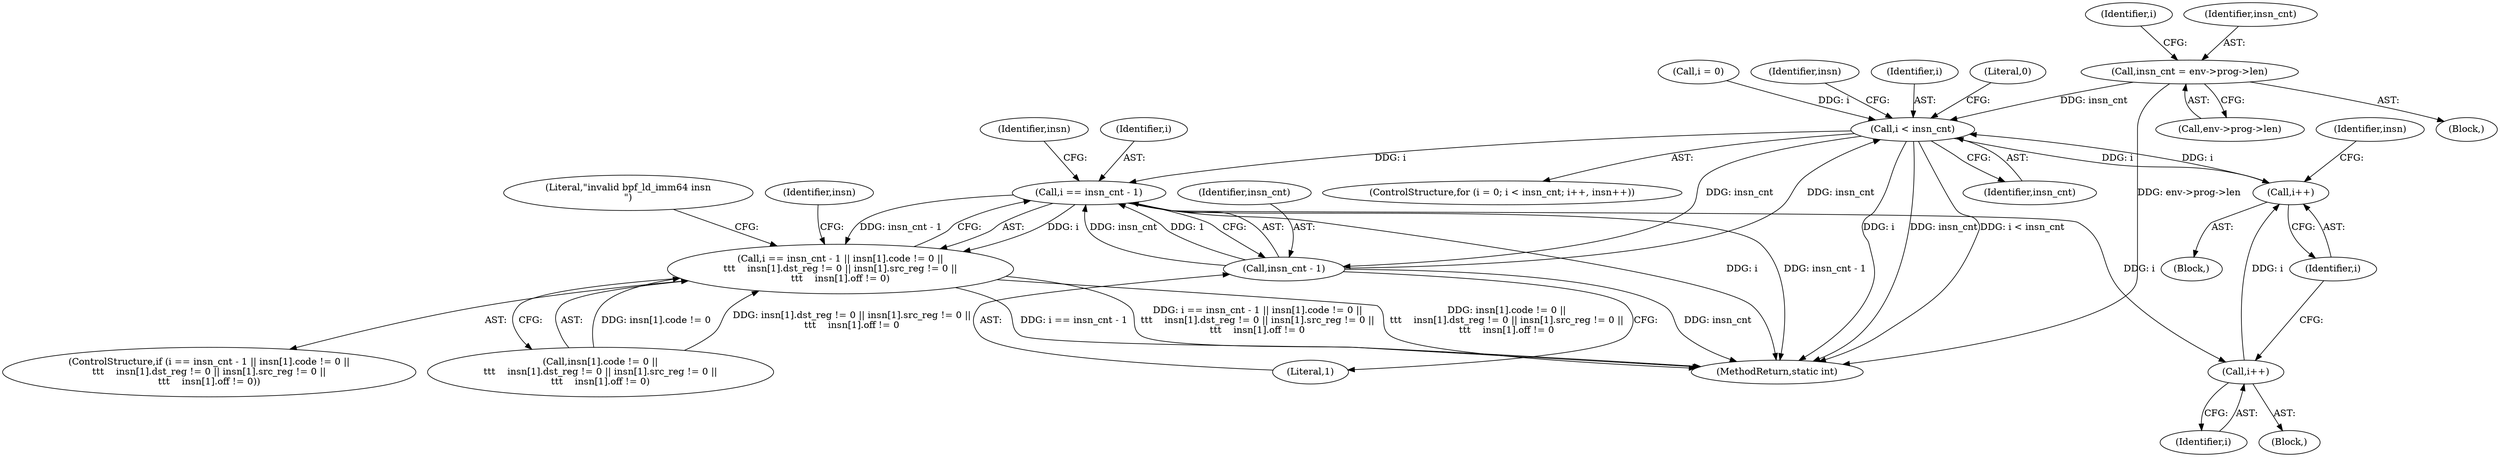 digraph "0_linux_92117d8443bc5afacc8d5ba82e541946310f106e_4@pointer" {
"1000118" [label="(Call,insn_cnt = env->prog->len)"];
"1000131" [label="(Call,i < insn_cnt)"];
"1000135" [label="(Call,i++)"];
"1000216" [label="(Call,i == insn_cnt - 1)"];
"1000215" [label="(Call,i == insn_cnt - 1 || insn[1].code != 0 ||\n\t\t\t    insn[1].dst_reg != 0 || insn[1].src_reg != 0 ||\n\t\t\t    insn[1].off != 0)"];
"1000376" [label="(Call,i++)"];
"1000218" [label="(Call,insn_cnt - 1)"];
"1000133" [label="(Identifier,insn_cnt)"];
"1000218" [label="(Call,insn_cnt - 1)"];
"1000129" [label="(Identifier,i)"];
"1000128" [label="(Call,i = 0)"];
"1000136" [label="(Identifier,i)"];
"1000216" [label="(Call,i == insn_cnt - 1)"];
"1000138" [label="(Identifier,insn)"];
"1000145" [label="(Identifier,insn)"];
"1000215" [label="(Call,i == insn_cnt - 1 || insn[1].code != 0 ||\n\t\t\t    insn[1].dst_reg != 0 || insn[1].src_reg != 0 ||\n\t\t\t    insn[1].off != 0)"];
"1000127" [label="(ControlStructure,for (i = 0; i < insn_cnt; i++, insn++))"];
"1000119" [label="(Identifier,insn_cnt)"];
"1000217" [label="(Identifier,i)"];
"1000376" [label="(Call,i++)"];
"1000220" [label="(Literal,1)"];
"1000135" [label="(Call,i++)"];
"1000132" [label="(Identifier,i)"];
"1000118" [label="(Call,insn_cnt = env->prog->len)"];
"1000380" [label="(MethodReturn,static int)"];
"1000254" [label="(Literal,\"invalid bpf_ld_imm64 insn\n\")"];
"1000225" [label="(Identifier,insn)"];
"1000131" [label="(Call,i < insn_cnt)"];
"1000221" [label="(Call,insn[1].code != 0 ||\n\t\t\t    insn[1].dst_reg != 0 || insn[1].src_reg != 0 ||\n\t\t\t    insn[1].off != 0)"];
"1000379" [label="(Literal,0)"];
"1000219" [label="(Identifier,insn_cnt)"];
"1000214" [label="(ControlStructure,if (i == insn_cnt - 1 || insn[1].code != 0 ||\n\t\t\t    insn[1].dst_reg != 0 || insn[1].src_reg != 0 ||\n\t\t\t    insn[1].off != 0))"];
"1000120" [label="(Call,env->prog->len)"];
"1000108" [label="(Block,)"];
"1000377" [label="(Identifier,i)"];
"1000134" [label="(Block,)"];
"1000211" [label="(Block,)"];
"1000261" [label="(Identifier,insn)"];
"1000118" -> "1000108"  [label="AST: "];
"1000118" -> "1000120"  [label="CFG: "];
"1000119" -> "1000118"  [label="AST: "];
"1000120" -> "1000118"  [label="AST: "];
"1000129" -> "1000118"  [label="CFG: "];
"1000118" -> "1000380"  [label="DDG: env->prog->len"];
"1000118" -> "1000131"  [label="DDG: insn_cnt"];
"1000131" -> "1000127"  [label="AST: "];
"1000131" -> "1000133"  [label="CFG: "];
"1000132" -> "1000131"  [label="AST: "];
"1000133" -> "1000131"  [label="AST: "];
"1000145" -> "1000131"  [label="CFG: "];
"1000379" -> "1000131"  [label="CFG: "];
"1000131" -> "1000380"  [label="DDG: i"];
"1000131" -> "1000380"  [label="DDG: insn_cnt"];
"1000131" -> "1000380"  [label="DDG: i < insn_cnt"];
"1000128" -> "1000131"  [label="DDG: i"];
"1000135" -> "1000131"  [label="DDG: i"];
"1000218" -> "1000131"  [label="DDG: insn_cnt"];
"1000131" -> "1000135"  [label="DDG: i"];
"1000131" -> "1000216"  [label="DDG: i"];
"1000131" -> "1000218"  [label="DDG: insn_cnt"];
"1000135" -> "1000134"  [label="AST: "];
"1000135" -> "1000136"  [label="CFG: "];
"1000136" -> "1000135"  [label="AST: "];
"1000138" -> "1000135"  [label="CFG: "];
"1000376" -> "1000135"  [label="DDG: i"];
"1000216" -> "1000215"  [label="AST: "];
"1000216" -> "1000218"  [label="CFG: "];
"1000217" -> "1000216"  [label="AST: "];
"1000218" -> "1000216"  [label="AST: "];
"1000225" -> "1000216"  [label="CFG: "];
"1000215" -> "1000216"  [label="CFG: "];
"1000216" -> "1000380"  [label="DDG: i"];
"1000216" -> "1000380"  [label="DDG: insn_cnt - 1"];
"1000216" -> "1000215"  [label="DDG: i"];
"1000216" -> "1000215"  [label="DDG: insn_cnt - 1"];
"1000218" -> "1000216"  [label="DDG: insn_cnt"];
"1000218" -> "1000216"  [label="DDG: 1"];
"1000216" -> "1000376"  [label="DDG: i"];
"1000215" -> "1000214"  [label="AST: "];
"1000215" -> "1000221"  [label="CFG: "];
"1000221" -> "1000215"  [label="AST: "];
"1000254" -> "1000215"  [label="CFG: "];
"1000261" -> "1000215"  [label="CFG: "];
"1000215" -> "1000380"  [label="DDG: insn[1].code != 0 ||\n\t\t\t    insn[1].dst_reg != 0 || insn[1].src_reg != 0 ||\n\t\t\t    insn[1].off != 0"];
"1000215" -> "1000380"  [label="DDG: i == insn_cnt - 1"];
"1000215" -> "1000380"  [label="DDG: i == insn_cnt - 1 || insn[1].code != 0 ||\n\t\t\t    insn[1].dst_reg != 0 || insn[1].src_reg != 0 ||\n\t\t\t    insn[1].off != 0"];
"1000221" -> "1000215"  [label="DDG: insn[1].code != 0"];
"1000221" -> "1000215"  [label="DDG: insn[1].dst_reg != 0 || insn[1].src_reg != 0 ||\n\t\t\t    insn[1].off != 0"];
"1000376" -> "1000211"  [label="AST: "];
"1000376" -> "1000377"  [label="CFG: "];
"1000377" -> "1000376"  [label="AST: "];
"1000136" -> "1000376"  [label="CFG: "];
"1000218" -> "1000220"  [label="CFG: "];
"1000219" -> "1000218"  [label="AST: "];
"1000220" -> "1000218"  [label="AST: "];
"1000218" -> "1000380"  [label="DDG: insn_cnt"];
}
